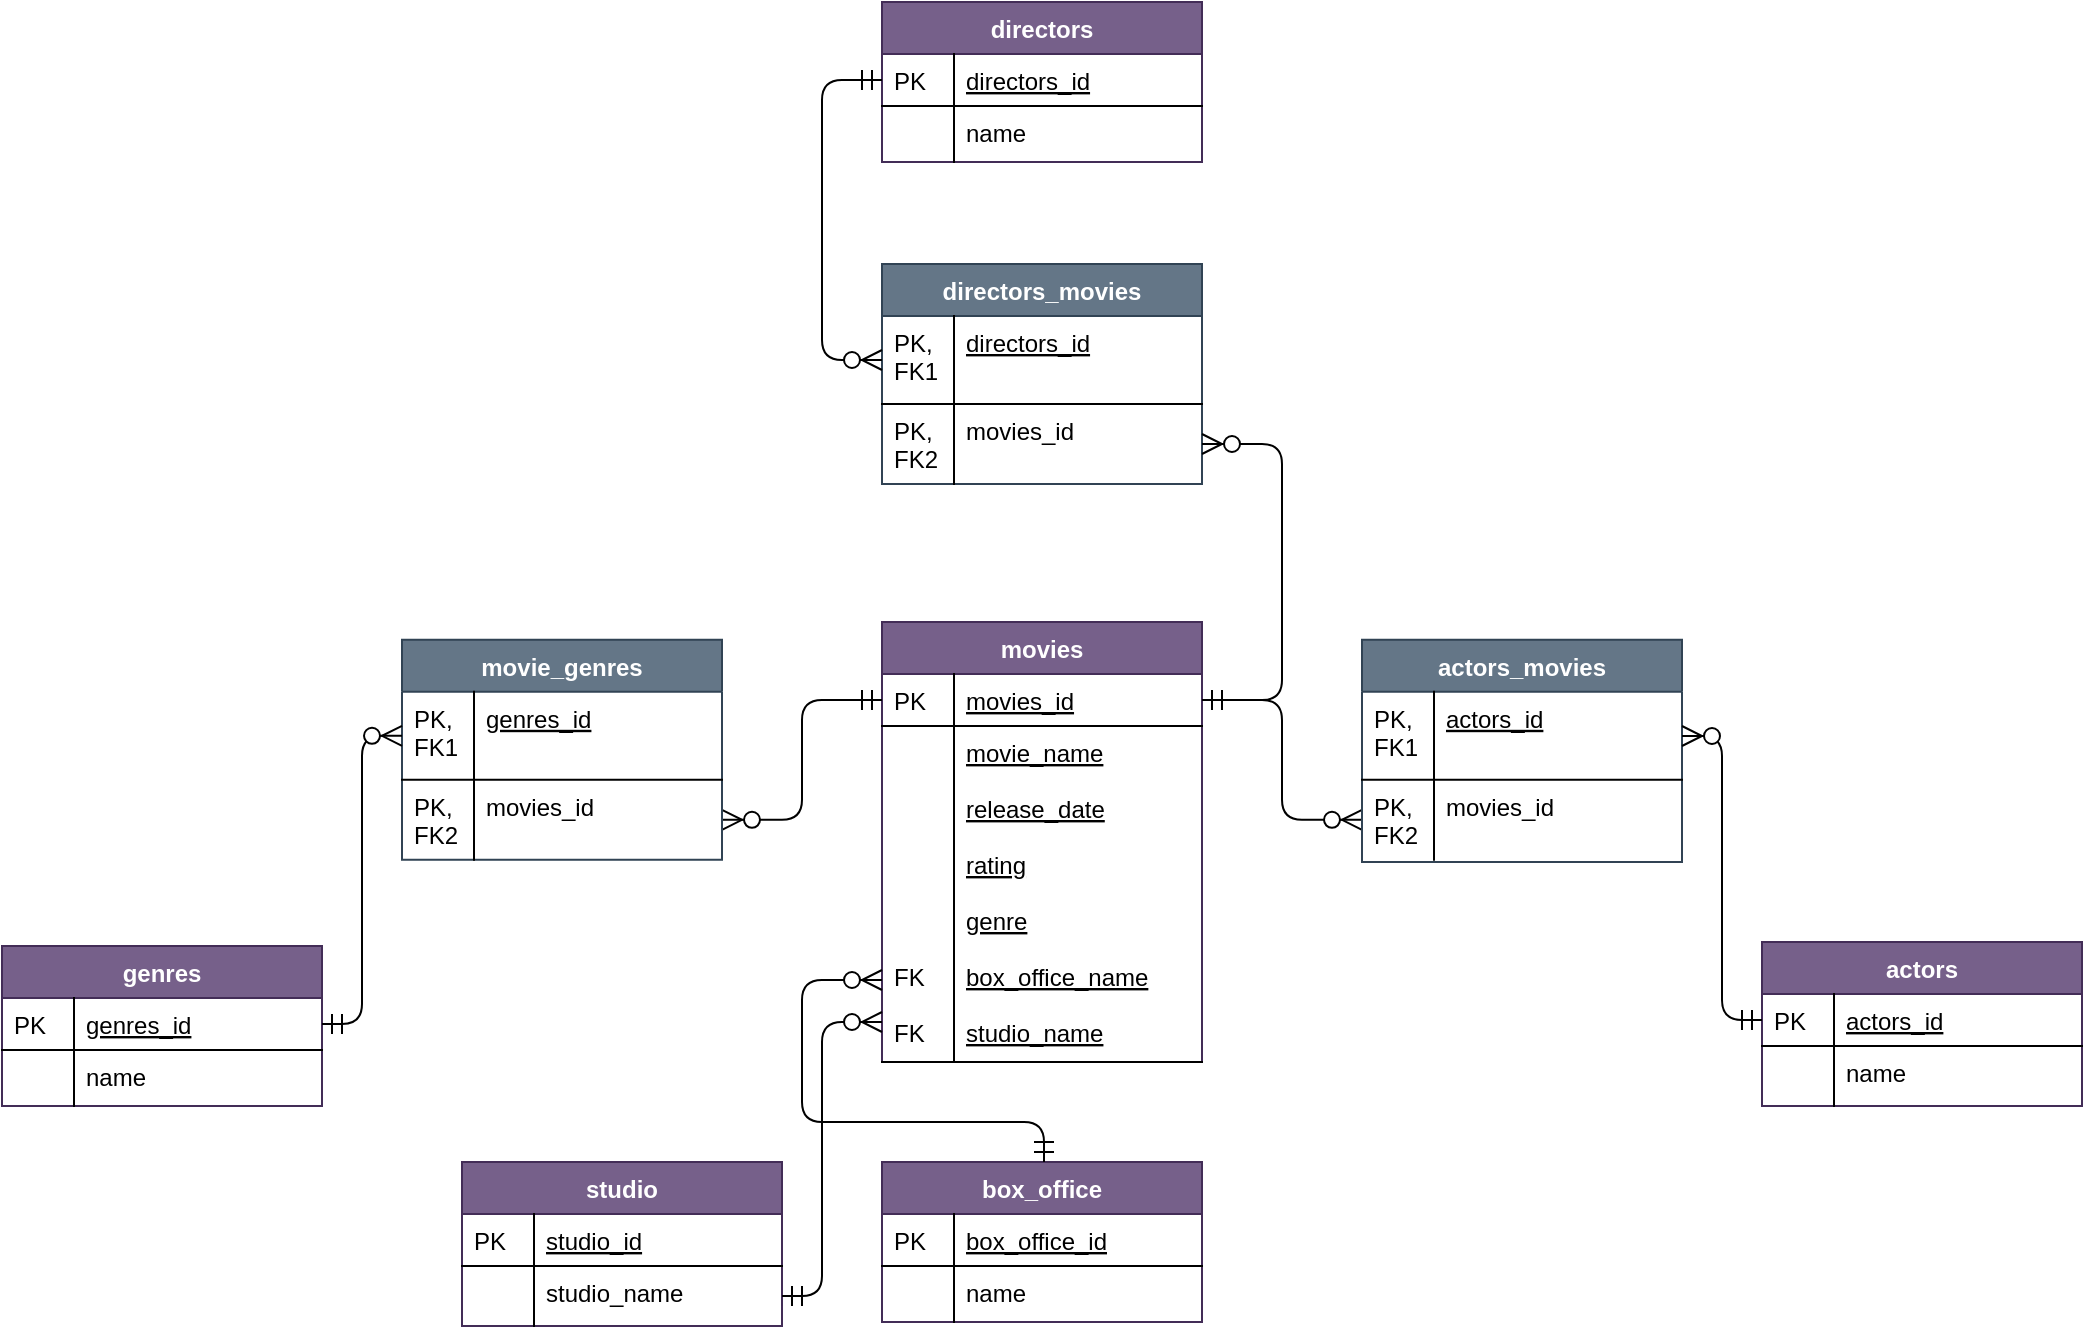 <mxfile version="12.5.6" type="github">
  <diagram id="C5RBs43oDa-KdzZeNtuy" name="Page-1">
    <mxGraphModel dx="930" dy="1304" grid="1" gridSize="10" guides="1" tooltips="1" connect="1" arrows="1" fold="1" page="1" pageScale="1" pageWidth="1600" pageHeight="1200" math="0" shadow="0">
      <root>
        <mxCell id="WIyWlLk6GJQsqaUBKTNV-0"/>
        <mxCell id="WIyWlLk6GJQsqaUBKTNV-1" parent="WIyWlLk6GJQsqaUBKTNV-0"/>
        <mxCell id="zkfFHV4jXpPFQw0GAbJ--51" value="movies" style="swimlane;fontStyle=1;childLayout=stackLayout;horizontal=1;startSize=26;horizontalStack=0;resizeParent=1;resizeLast=0;collapsible=1;marginBottom=0;rounded=0;shadow=0;strokeWidth=1;fillColor=#76608a;strokeColor=#432D57;fontColor=#ffffff;" parent="WIyWlLk6GJQsqaUBKTNV-1" vertex="1">
          <mxGeometry x="840" y="550" width="160" height="220" as="geometry">
            <mxRectangle x="20" y="80" width="160" height="26" as="alternateBounds"/>
          </mxGeometry>
        </mxCell>
        <mxCell id="zkfFHV4jXpPFQw0GAbJ--52" value="movies_id" style="shape=partialRectangle;top=0;left=0;right=0;bottom=1;align=left;verticalAlign=top;fillColor=none;spacingLeft=40;spacingRight=4;overflow=hidden;rotatable=0;points=[[0,0.5],[1,0.5]];portConstraint=eastwest;dropTarget=0;rounded=0;shadow=0;strokeWidth=1;fontStyle=4" parent="zkfFHV4jXpPFQw0GAbJ--51" vertex="1">
          <mxGeometry y="26" width="160" height="26" as="geometry"/>
        </mxCell>
        <mxCell id="zkfFHV4jXpPFQw0GAbJ--53" value="PK" style="shape=partialRectangle;top=0;left=0;bottom=0;fillColor=none;align=left;verticalAlign=top;spacingLeft=4;spacingRight=4;overflow=hidden;rotatable=0;points=[];portConstraint=eastwest;part=1;" parent="zkfFHV4jXpPFQw0GAbJ--52" vertex="1" connectable="0">
          <mxGeometry width="36" height="26" as="geometry"/>
        </mxCell>
        <mxCell id="UjIw9KQWLmSmiXN5XHWD-70" value="movie_name&#xa;&#xa;release_date&#xa;&#xa;rating&#xa;&#xa;genre&#xa;&#xa;box_office_name&#xa;&#xa;studio_name" style="shape=partialRectangle;top=0;left=0;right=0;bottom=1;align=left;verticalAlign=top;fillColor=none;spacingLeft=40;spacingRight=4;overflow=hidden;rotatable=0;points=[[0,0.5],[1,0.5]];portConstraint=eastwest;dropTarget=0;rounded=0;shadow=0;strokeWidth=1;fontStyle=4" parent="zkfFHV4jXpPFQw0GAbJ--51" vertex="1">
          <mxGeometry y="52" width="160" height="168" as="geometry"/>
        </mxCell>
        <mxCell id="UjIw9KQWLmSmiXN5XHWD-71" value="&#xa;&#xa;&#xa;&#xa;&#xa;&#xa;&#xa;&#xa;FK&#xa;&#xa;FK" style="shape=partialRectangle;top=0;left=0;bottom=0;fillColor=none;align=left;verticalAlign=top;spacingLeft=4;spacingRight=4;overflow=hidden;rotatable=0;points=[];portConstraint=eastwest;part=1;" parent="UjIw9KQWLmSmiXN5XHWD-70" vertex="1" connectable="0">
          <mxGeometry width="36" height="168.0" as="geometry"/>
        </mxCell>
        <mxCell id="zkfFHV4jXpPFQw0GAbJ--56" value="directors_movies" style="swimlane;fontStyle=1;childLayout=stackLayout;horizontal=1;startSize=26;horizontalStack=0;resizeParent=1;resizeLast=0;collapsible=1;marginBottom=0;rounded=0;shadow=0;strokeWidth=1;fillColor=#647687;strokeColor=#314354;fontColor=#ffffff;" parent="WIyWlLk6GJQsqaUBKTNV-1" vertex="1">
          <mxGeometry x="840" y="371" width="160" height="110" as="geometry">
            <mxRectangle x="320" y="80" width="160" height="26" as="alternateBounds"/>
          </mxGeometry>
        </mxCell>
        <mxCell id="zkfFHV4jXpPFQw0GAbJ--57" value="directors_id" style="shape=partialRectangle;top=0;left=0;right=0;bottom=1;align=left;verticalAlign=top;fillColor=none;spacingLeft=40;spacingRight=4;overflow=hidden;rotatable=0;points=[[0,0.5],[1,0.5]];portConstraint=eastwest;dropTarget=0;rounded=0;shadow=0;strokeWidth=1;fontStyle=4" parent="zkfFHV4jXpPFQw0GAbJ--56" vertex="1">
          <mxGeometry y="26" width="160" height="44" as="geometry"/>
        </mxCell>
        <mxCell id="zkfFHV4jXpPFQw0GAbJ--58" value="PK,&#xa;FK1" style="shape=partialRectangle;top=0;left=0;bottom=0;fillColor=none;align=left;verticalAlign=top;spacingLeft=4;spacingRight=4;overflow=hidden;rotatable=0;points=[];portConstraint=eastwest;part=1;" parent="zkfFHV4jXpPFQw0GAbJ--57" vertex="1" connectable="0">
          <mxGeometry width="36" height="44" as="geometry"/>
        </mxCell>
        <mxCell id="zkfFHV4jXpPFQw0GAbJ--59" value="movies_id" style="shape=partialRectangle;top=0;left=0;right=0;bottom=0;align=left;verticalAlign=top;fillColor=none;spacingLeft=40;spacingRight=4;overflow=hidden;rotatable=0;points=[[0,0.5],[1,0.5]];portConstraint=eastwest;dropTarget=0;rounded=0;shadow=0;strokeWidth=1;" parent="zkfFHV4jXpPFQw0GAbJ--56" vertex="1">
          <mxGeometry y="70" width="160" height="40" as="geometry"/>
        </mxCell>
        <mxCell id="zkfFHV4jXpPFQw0GAbJ--60" value="PK,&#xa;FK2" style="shape=partialRectangle;top=0;left=0;bottom=0;fillColor=none;align=left;verticalAlign=top;spacingLeft=4;spacingRight=4;overflow=hidden;rotatable=0;points=[];portConstraint=eastwest;part=1;" parent="zkfFHV4jXpPFQw0GAbJ--59" vertex="1" connectable="0">
          <mxGeometry width="36" height="40.0" as="geometry"/>
        </mxCell>
        <mxCell id="zkfFHV4jXpPFQw0GAbJ--64" value="box_office" style="swimlane;fontStyle=1;childLayout=stackLayout;horizontal=1;startSize=26;horizontalStack=0;resizeParent=1;resizeLast=0;collapsible=1;marginBottom=0;rounded=0;shadow=0;strokeWidth=1;fillColor=#76608a;strokeColor=#432D57;fontColor=#ffffff;" parent="WIyWlLk6GJQsqaUBKTNV-1" vertex="1">
          <mxGeometry x="840" y="820" width="160" height="80" as="geometry">
            <mxRectangle x="260" y="270" width="160" height="26" as="alternateBounds"/>
          </mxGeometry>
        </mxCell>
        <mxCell id="zkfFHV4jXpPFQw0GAbJ--65" value="box_office_id" style="shape=partialRectangle;top=0;left=0;right=0;bottom=1;align=left;verticalAlign=top;fillColor=none;spacingLeft=40;spacingRight=4;overflow=hidden;rotatable=0;points=[[0,0.5],[1,0.5]];portConstraint=eastwest;dropTarget=0;rounded=0;shadow=0;strokeWidth=1;fontStyle=4" parent="zkfFHV4jXpPFQw0GAbJ--64" vertex="1">
          <mxGeometry y="26" width="160" height="26" as="geometry"/>
        </mxCell>
        <mxCell id="zkfFHV4jXpPFQw0GAbJ--66" value="PK" style="shape=partialRectangle;top=0;left=0;bottom=0;fillColor=none;align=left;verticalAlign=top;spacingLeft=4;spacingRight=4;overflow=hidden;rotatable=0;points=[];portConstraint=eastwest;part=1;" parent="zkfFHV4jXpPFQw0GAbJ--65" vertex="1" connectable="0">
          <mxGeometry width="36" height="26" as="geometry"/>
        </mxCell>
        <mxCell id="zkfFHV4jXpPFQw0GAbJ--67" value="name" style="shape=partialRectangle;top=0;left=0;right=0;bottom=0;align=left;verticalAlign=top;fillColor=none;spacingLeft=40;spacingRight=4;overflow=hidden;rotatable=0;points=[[0,0.5],[1,0.5]];portConstraint=eastwest;dropTarget=0;rounded=0;shadow=0;strokeWidth=1;" parent="zkfFHV4jXpPFQw0GAbJ--64" vertex="1">
          <mxGeometry y="52" width="160" height="28" as="geometry"/>
        </mxCell>
        <mxCell id="zkfFHV4jXpPFQw0GAbJ--68" value="" style="shape=partialRectangle;top=0;left=0;bottom=0;fillColor=none;align=left;verticalAlign=top;spacingLeft=4;spacingRight=4;overflow=hidden;rotatable=0;points=[];portConstraint=eastwest;part=1;" parent="zkfFHV4jXpPFQw0GAbJ--67" vertex="1" connectable="0">
          <mxGeometry width="36" height="28" as="geometry"/>
        </mxCell>
        <mxCell id="UjIw9KQWLmSmiXN5XHWD-0" value="genres" style="swimlane;fontStyle=1;childLayout=stackLayout;horizontal=1;startSize=26;horizontalStack=0;resizeParent=1;resizeLast=0;collapsible=1;marginBottom=0;rounded=0;shadow=0;strokeWidth=1;fillColor=#76608a;strokeColor=#432D57;fontColor=#ffffff;" parent="WIyWlLk6GJQsqaUBKTNV-1" vertex="1">
          <mxGeometry x="400" y="712" width="160" height="80" as="geometry">
            <mxRectangle x="260" y="270" width="160" height="26" as="alternateBounds"/>
          </mxGeometry>
        </mxCell>
        <mxCell id="UjIw9KQWLmSmiXN5XHWD-1" value="genres_id" style="shape=partialRectangle;top=0;left=0;right=0;bottom=1;align=left;verticalAlign=top;fillColor=none;spacingLeft=40;spacingRight=4;overflow=hidden;rotatable=0;points=[[0,0.5],[1,0.5]];portConstraint=eastwest;dropTarget=0;rounded=0;shadow=0;strokeWidth=1;fontStyle=4" parent="UjIw9KQWLmSmiXN5XHWD-0" vertex="1">
          <mxGeometry y="26" width="160" height="26" as="geometry"/>
        </mxCell>
        <mxCell id="UjIw9KQWLmSmiXN5XHWD-2" value="PK" style="shape=partialRectangle;top=0;left=0;bottom=0;fillColor=none;align=left;verticalAlign=top;spacingLeft=4;spacingRight=4;overflow=hidden;rotatable=0;points=[];portConstraint=eastwest;part=1;" parent="UjIw9KQWLmSmiXN5XHWD-1" vertex="1" connectable="0">
          <mxGeometry width="36" height="26" as="geometry"/>
        </mxCell>
        <mxCell id="UjIw9KQWLmSmiXN5XHWD-3" value="name" style="shape=partialRectangle;top=0;left=0;right=0;bottom=0;align=left;verticalAlign=top;fillColor=none;spacingLeft=40;spacingRight=4;overflow=hidden;rotatable=0;points=[[0,0.5],[1,0.5]];portConstraint=eastwest;dropTarget=0;rounded=0;shadow=0;strokeWidth=1;" parent="UjIw9KQWLmSmiXN5XHWD-0" vertex="1">
          <mxGeometry y="52" width="160" height="28" as="geometry"/>
        </mxCell>
        <mxCell id="UjIw9KQWLmSmiXN5XHWD-4" value="" style="shape=partialRectangle;top=0;left=0;bottom=0;fillColor=none;align=left;verticalAlign=top;spacingLeft=4;spacingRight=4;overflow=hidden;rotatable=0;points=[];portConstraint=eastwest;part=1;" parent="UjIw9KQWLmSmiXN5XHWD-3" vertex="1" connectable="0">
          <mxGeometry width="36" height="28" as="geometry"/>
        </mxCell>
        <mxCell id="UjIw9KQWLmSmiXN5XHWD-7" value="studio" style="swimlane;fontStyle=1;childLayout=stackLayout;horizontal=1;startSize=26;horizontalStack=0;resizeParent=1;resizeLast=0;collapsible=1;marginBottom=0;rounded=0;shadow=0;strokeWidth=1;fillColor=#76608a;strokeColor=#432D57;fontColor=#ffffff;" parent="WIyWlLk6GJQsqaUBKTNV-1" vertex="1">
          <mxGeometry x="630" y="820" width="160" height="82" as="geometry">
            <mxRectangle x="260" y="80" width="160" height="26" as="alternateBounds"/>
          </mxGeometry>
        </mxCell>
        <mxCell id="UjIw9KQWLmSmiXN5XHWD-8" value="studio_id" style="shape=partialRectangle;top=0;left=0;right=0;bottom=1;align=left;verticalAlign=top;fillColor=none;spacingLeft=40;spacingRight=4;overflow=hidden;rotatable=0;points=[[0,0.5],[1,0.5]];portConstraint=eastwest;dropTarget=0;rounded=0;shadow=0;strokeWidth=1;fontStyle=4" parent="UjIw9KQWLmSmiXN5XHWD-7" vertex="1">
          <mxGeometry y="26" width="160" height="26" as="geometry"/>
        </mxCell>
        <mxCell id="UjIw9KQWLmSmiXN5XHWD-9" value="PK" style="shape=partialRectangle;top=0;left=0;bottom=0;fillColor=none;align=left;verticalAlign=top;spacingLeft=4;spacingRight=4;overflow=hidden;rotatable=0;points=[];portConstraint=eastwest;part=1;" parent="UjIw9KQWLmSmiXN5XHWD-8" vertex="1" connectable="0">
          <mxGeometry width="36" height="26" as="geometry"/>
        </mxCell>
        <mxCell id="UjIw9KQWLmSmiXN5XHWD-10" value="studio_name" style="shape=partialRectangle;top=0;left=0;right=0;bottom=0;align=left;verticalAlign=top;fillColor=none;spacingLeft=40;spacingRight=4;overflow=hidden;rotatable=0;points=[[0,0.5],[1,0.5]];portConstraint=eastwest;dropTarget=0;rounded=0;shadow=0;strokeWidth=1;" parent="UjIw9KQWLmSmiXN5XHWD-7" vertex="1">
          <mxGeometry y="52" width="160" height="30" as="geometry"/>
        </mxCell>
        <mxCell id="UjIw9KQWLmSmiXN5XHWD-11" value="" style="shape=partialRectangle;top=0;left=0;bottom=0;fillColor=none;align=left;verticalAlign=top;spacingLeft=4;spacingRight=4;overflow=hidden;rotatable=0;points=[];portConstraint=eastwest;part=1;" parent="UjIw9KQWLmSmiXN5XHWD-10" vertex="1" connectable="0">
          <mxGeometry width="36" height="30" as="geometry"/>
        </mxCell>
        <mxCell id="UjIw9KQWLmSmiXN5XHWD-14" value="actors" style="swimlane;fontStyle=1;childLayout=stackLayout;horizontal=1;startSize=26;horizontalStack=0;resizeParent=1;resizeLast=0;collapsible=1;marginBottom=0;rounded=0;shadow=0;strokeWidth=1;fillColor=#76608a;strokeColor=#432D57;fontColor=#ffffff;" parent="WIyWlLk6GJQsqaUBKTNV-1" vertex="1">
          <mxGeometry x="1280" y="710" width="160" height="82" as="geometry">
            <mxRectangle x="260" y="80" width="160" height="26" as="alternateBounds"/>
          </mxGeometry>
        </mxCell>
        <mxCell id="UjIw9KQWLmSmiXN5XHWD-15" value="actors_id" style="shape=partialRectangle;top=0;left=0;right=0;bottom=1;align=left;verticalAlign=top;fillColor=none;spacingLeft=40;spacingRight=4;overflow=hidden;rotatable=0;points=[[0,0.5],[1,0.5]];portConstraint=eastwest;dropTarget=0;rounded=0;shadow=0;strokeWidth=1;fontStyle=4" parent="UjIw9KQWLmSmiXN5XHWD-14" vertex="1">
          <mxGeometry y="26" width="160" height="26" as="geometry"/>
        </mxCell>
        <mxCell id="UjIw9KQWLmSmiXN5XHWD-16" value="PK" style="shape=partialRectangle;top=0;left=0;bottom=0;fillColor=none;align=left;verticalAlign=top;spacingLeft=4;spacingRight=4;overflow=hidden;rotatable=0;points=[];portConstraint=eastwest;part=1;" parent="UjIw9KQWLmSmiXN5XHWD-15" vertex="1" connectable="0">
          <mxGeometry width="36" height="26" as="geometry"/>
        </mxCell>
        <mxCell id="UjIw9KQWLmSmiXN5XHWD-19" value="name" style="shape=partialRectangle;top=0;left=0;right=0;bottom=0;align=left;verticalAlign=top;fillColor=none;spacingLeft=40;spacingRight=4;overflow=hidden;rotatable=0;points=[[0,0.5],[1,0.5]];portConstraint=eastwest;dropTarget=0;rounded=0;shadow=0;strokeWidth=1;" parent="UjIw9KQWLmSmiXN5XHWD-14" vertex="1">
          <mxGeometry y="52" width="160" height="30" as="geometry"/>
        </mxCell>
        <mxCell id="UjIw9KQWLmSmiXN5XHWD-20" value="" style="shape=partialRectangle;top=0;left=0;bottom=0;fillColor=none;align=left;verticalAlign=top;spacingLeft=4;spacingRight=4;overflow=hidden;rotatable=0;points=[];portConstraint=eastwest;part=1;" parent="UjIw9KQWLmSmiXN5XHWD-19" vertex="1" connectable="0">
          <mxGeometry width="36" height="30" as="geometry"/>
        </mxCell>
        <mxCell id="UjIw9KQWLmSmiXN5XHWD-25" value="" style="edgeStyle=orthogonalEdgeStyle;endArrow=ERzeroToMany;startArrow=ERmandOne;shadow=0;strokeWidth=1;endSize=8;startSize=8;entryX=1;entryY=0.5;entryDx=0;entryDy=0;exitX=0;exitY=0.5;exitDx=0;exitDy=0;" parent="WIyWlLk6GJQsqaUBKTNV-1" source="zkfFHV4jXpPFQw0GAbJ--52" target="UjIw9KQWLmSmiXN5XHWD-59" edge="1">
          <mxGeometry width="100" height="100" relative="1" as="geometry">
            <mxPoint x="750" y="601.93" as="sourcePoint"/>
            <mxPoint x="830" y="601.93" as="targetPoint"/>
            <Array as="points">
              <mxPoint x="800" y="589"/>
              <mxPoint x="800" y="649"/>
            </Array>
          </mxGeometry>
        </mxCell>
        <mxCell id="UjIw9KQWLmSmiXN5XHWD-26" value="" style="edgeStyle=orthogonalEdgeStyle;endArrow=ERzeroToMany;startArrow=ERmandOne;shadow=0;strokeWidth=1;endSize=8;startSize=8;exitX=1;exitY=0.5;exitDx=0;exitDy=0;entryX=0;entryY=0.5;entryDx=0;entryDy=0;" parent="WIyWlLk6GJQsqaUBKTNV-1" source="zkfFHV4jXpPFQw0GAbJ--52" target="UjIw9KQWLmSmiXN5XHWD-53" edge="1">
          <mxGeometry width="100" height="100" relative="1" as="geometry">
            <mxPoint x="990" y="679.667" as="sourcePoint"/>
            <mxPoint x="1080" y="602.01" as="targetPoint"/>
            <Array as="points">
              <mxPoint x="1040" y="589"/>
              <mxPoint x="1040" y="649"/>
            </Array>
          </mxGeometry>
        </mxCell>
        <mxCell id="UjIw9KQWLmSmiXN5XHWD-47" value="" style="edgeStyle=orthogonalEdgeStyle;endArrow=ERzeroToMany;startArrow=ERmandOne;shadow=0;strokeWidth=1;endSize=8;startSize=8;entryX=1;entryY=0.5;entryDx=0;entryDy=0;exitX=1;exitY=0.5;exitDx=0;exitDy=0;" parent="WIyWlLk6GJQsqaUBKTNV-1" source="zkfFHV4jXpPFQw0GAbJ--52" target="zkfFHV4jXpPFQw0GAbJ--59" edge="1">
          <mxGeometry width="100" height="100" relative="1" as="geometry">
            <mxPoint x="1050" y="560" as="sourcePoint"/>
            <mxPoint x="920" y="491" as="targetPoint"/>
            <Array as="points">
              <mxPoint x="1040" y="589"/>
              <mxPoint x="1040" y="461"/>
            </Array>
          </mxGeometry>
        </mxCell>
        <mxCell id="UjIw9KQWLmSmiXN5XHWD-48" value="" style="edgeStyle=orthogonalEdgeStyle;endArrow=ERzeroToMany;startArrow=ERmandOne;shadow=0;strokeWidth=1;endSize=8;startSize=8;" parent="WIyWlLk6GJQsqaUBKTNV-1" edge="1">
          <mxGeometry width="100" height="100" relative="1" as="geometry">
            <mxPoint x="921" y="820" as="sourcePoint"/>
            <mxPoint x="840" y="729" as="targetPoint"/>
            <Array as="points">
              <mxPoint x="921" y="800"/>
              <mxPoint x="800" y="800"/>
              <mxPoint x="800" y="729"/>
            </Array>
          </mxGeometry>
        </mxCell>
        <mxCell id="UjIw9KQWLmSmiXN5XHWD-50" value="actors_movies" style="swimlane;fontStyle=1;childLayout=stackLayout;horizontal=1;startSize=26;horizontalStack=0;resizeParent=1;resizeLast=0;collapsible=1;marginBottom=0;rounded=0;shadow=0;strokeWidth=1;fillColor=#647687;strokeColor=#314354;fontColor=#ffffff;" parent="WIyWlLk6GJQsqaUBKTNV-1" vertex="1">
          <mxGeometry x="1080" y="558.9" width="160" height="111.1" as="geometry">
            <mxRectangle x="260" y="80" width="160" height="26" as="alternateBounds"/>
          </mxGeometry>
        </mxCell>
        <mxCell id="UjIw9KQWLmSmiXN5XHWD-51" value="actors_id" style="shape=partialRectangle;top=0;left=0;right=0;bottom=1;align=left;verticalAlign=top;fillColor=none;spacingLeft=40;spacingRight=4;overflow=hidden;rotatable=0;points=[[0,0.5],[1,0.5]];portConstraint=eastwest;dropTarget=0;rounded=0;shadow=0;strokeWidth=1;fontStyle=4" parent="UjIw9KQWLmSmiXN5XHWD-50" vertex="1">
          <mxGeometry y="26" width="160" height="44" as="geometry"/>
        </mxCell>
        <mxCell id="UjIw9KQWLmSmiXN5XHWD-52" value="PK,&#xa;FK1" style="shape=partialRectangle;top=0;left=0;bottom=0;fillColor=none;align=left;verticalAlign=top;spacingLeft=4;spacingRight=4;overflow=hidden;rotatable=0;points=[];portConstraint=eastwest;part=1;" parent="UjIw9KQWLmSmiXN5XHWD-51" vertex="1" connectable="0">
          <mxGeometry width="36" height="44" as="geometry"/>
        </mxCell>
        <mxCell id="UjIw9KQWLmSmiXN5XHWD-53" value="movies_id" style="shape=partialRectangle;top=0;left=0;right=0;bottom=0;align=left;verticalAlign=top;fillColor=none;spacingLeft=40;spacingRight=4;overflow=hidden;rotatable=0;points=[[0,0.5],[1,0.5]];portConstraint=eastwest;dropTarget=0;rounded=0;shadow=0;strokeWidth=1;" parent="UjIw9KQWLmSmiXN5XHWD-50" vertex="1">
          <mxGeometry y="70" width="160" height="40" as="geometry"/>
        </mxCell>
        <mxCell id="UjIw9KQWLmSmiXN5XHWD-54" value="PK,&#xa;FK2" style="shape=partialRectangle;top=0;left=0;bottom=0;fillColor=none;align=left;verticalAlign=top;spacingLeft=4;spacingRight=4;overflow=hidden;rotatable=0;points=[];portConstraint=eastwest;part=1;" parent="UjIw9KQWLmSmiXN5XHWD-53" vertex="1" connectable="0">
          <mxGeometry width="36" height="40" as="geometry"/>
        </mxCell>
        <mxCell id="UjIw9KQWLmSmiXN5XHWD-56" value="movie_genres" style="swimlane;fontStyle=1;childLayout=stackLayout;horizontal=1;startSize=26;horizontalStack=0;resizeParent=1;resizeLast=0;collapsible=1;marginBottom=0;rounded=0;shadow=0;strokeWidth=1;fillColor=#647687;strokeColor=#314354;fontColor=#ffffff;" parent="WIyWlLk6GJQsqaUBKTNV-1" vertex="1">
          <mxGeometry x="600" y="558.9" width="160" height="110" as="geometry">
            <mxRectangle x="260" y="270" width="160" height="26" as="alternateBounds"/>
          </mxGeometry>
        </mxCell>
        <mxCell id="UjIw9KQWLmSmiXN5XHWD-57" value="genres_id" style="shape=partialRectangle;top=0;left=0;right=0;bottom=1;align=left;verticalAlign=top;fillColor=none;spacingLeft=40;spacingRight=4;overflow=hidden;rotatable=0;points=[[0,0.5],[1,0.5]];portConstraint=eastwest;dropTarget=0;rounded=0;shadow=0;strokeWidth=1;fontStyle=4" parent="UjIw9KQWLmSmiXN5XHWD-56" vertex="1">
          <mxGeometry y="26" width="160" height="44" as="geometry"/>
        </mxCell>
        <mxCell id="UjIw9KQWLmSmiXN5XHWD-58" value="PK,&#xa;FK1" style="shape=partialRectangle;top=0;left=0;bottom=0;fillColor=none;align=left;verticalAlign=top;spacingLeft=4;spacingRight=4;overflow=hidden;rotatable=0;points=[];portConstraint=eastwest;part=1;" parent="UjIw9KQWLmSmiXN5XHWD-57" vertex="1" connectable="0">
          <mxGeometry width="36" height="44" as="geometry"/>
        </mxCell>
        <mxCell id="UjIw9KQWLmSmiXN5XHWD-59" value="movies_id" style="shape=partialRectangle;top=0;left=0;right=0;bottom=0;align=left;verticalAlign=top;fillColor=none;spacingLeft=40;spacingRight=4;overflow=hidden;rotatable=0;points=[[0,0.5],[1,0.5]];portConstraint=eastwest;dropTarget=0;rounded=0;shadow=0;strokeWidth=1;" parent="UjIw9KQWLmSmiXN5XHWD-56" vertex="1">
          <mxGeometry y="70" width="160" height="40" as="geometry"/>
        </mxCell>
        <mxCell id="UjIw9KQWLmSmiXN5XHWD-60" value="PK,&#xa;FK2" style="shape=partialRectangle;top=0;left=0;bottom=0;fillColor=none;align=left;verticalAlign=top;spacingLeft=4;spacingRight=4;overflow=hidden;rotatable=0;points=[];portConstraint=eastwest;part=1;" parent="UjIw9KQWLmSmiXN5XHWD-59" vertex="1" connectable="0">
          <mxGeometry width="36" height="40.0" as="geometry"/>
        </mxCell>
        <mxCell id="UjIw9KQWLmSmiXN5XHWD-61" value="" style="edgeStyle=orthogonalEdgeStyle;endArrow=ERzeroToMany;startArrow=ERmandOne;shadow=0;strokeWidth=1;endSize=8;startSize=8;entryX=0;entryY=0.5;entryDx=0;entryDy=0;exitX=1;exitY=0.5;exitDx=0;exitDy=0;" parent="WIyWlLk6GJQsqaUBKTNV-1" source="UjIw9KQWLmSmiXN5XHWD-1" target="UjIw9KQWLmSmiXN5XHWD-57" edge="1">
          <mxGeometry width="100" height="100" relative="1" as="geometry">
            <mxPoint x="540" y="670" as="sourcePoint"/>
            <mxPoint x="440" y="619.997" as="targetPoint"/>
            <Array as="points">
              <mxPoint x="580" y="751"/>
              <mxPoint x="580" y="607"/>
            </Array>
          </mxGeometry>
        </mxCell>
        <mxCell id="UjIw9KQWLmSmiXN5XHWD-64" value="directors" style="swimlane;fontStyle=1;childLayout=stackLayout;horizontal=1;startSize=26;horizontalStack=0;resizeParent=1;resizeLast=0;collapsible=1;marginBottom=0;rounded=0;shadow=0;strokeWidth=1;fillColor=#76608a;strokeColor=#432D57;fontColor=#ffffff;" parent="WIyWlLk6GJQsqaUBKTNV-1" vertex="1">
          <mxGeometry x="840" y="240" width="160" height="80" as="geometry">
            <mxRectangle x="320" y="80" width="160" height="26" as="alternateBounds"/>
          </mxGeometry>
        </mxCell>
        <mxCell id="UjIw9KQWLmSmiXN5XHWD-65" value="directors_id" style="shape=partialRectangle;top=0;left=0;right=0;bottom=1;align=left;verticalAlign=top;fillColor=none;spacingLeft=40;spacingRight=4;overflow=hidden;rotatable=0;points=[[0,0.5],[1,0.5]];portConstraint=eastwest;dropTarget=0;rounded=0;shadow=0;strokeWidth=1;fontStyle=4" parent="UjIw9KQWLmSmiXN5XHWD-64" vertex="1">
          <mxGeometry y="26" width="160" height="26" as="geometry"/>
        </mxCell>
        <mxCell id="UjIw9KQWLmSmiXN5XHWD-66" value="PK" style="shape=partialRectangle;top=0;left=0;bottom=0;fillColor=none;align=left;verticalAlign=top;spacingLeft=4;spacingRight=4;overflow=hidden;rotatable=0;points=[];portConstraint=eastwest;part=1;" parent="UjIw9KQWLmSmiXN5XHWD-65" vertex="1" connectable="0">
          <mxGeometry width="36" height="26" as="geometry"/>
        </mxCell>
        <mxCell id="UjIw9KQWLmSmiXN5XHWD-67" value="name" style="shape=partialRectangle;top=0;left=0;right=0;bottom=0;align=left;verticalAlign=top;fillColor=none;spacingLeft=40;spacingRight=4;overflow=hidden;rotatable=0;points=[[0,0.5],[1,0.5]];portConstraint=eastwest;dropTarget=0;rounded=0;shadow=0;strokeWidth=1;" parent="UjIw9KQWLmSmiXN5XHWD-64" vertex="1">
          <mxGeometry y="52" width="160" height="28" as="geometry"/>
        </mxCell>
        <mxCell id="UjIw9KQWLmSmiXN5XHWD-68" value="" style="shape=partialRectangle;top=0;left=0;bottom=0;fillColor=none;align=left;verticalAlign=top;spacingLeft=4;spacingRight=4;overflow=hidden;rotatable=0;points=[];portConstraint=eastwest;part=1;" parent="UjIw9KQWLmSmiXN5XHWD-67" vertex="1" connectable="0">
          <mxGeometry width="36" height="28" as="geometry"/>
        </mxCell>
        <mxCell id="UjIw9KQWLmSmiXN5XHWD-69" value="" style="edgeStyle=orthogonalEdgeStyle;endArrow=ERzeroToMany;startArrow=ERmandOne;shadow=0;strokeWidth=1;endSize=8;startSize=8;entryX=0;entryY=0.5;entryDx=0;entryDy=0;exitX=0;exitY=0.5;exitDx=0;exitDy=0;" parent="WIyWlLk6GJQsqaUBKTNV-1" source="UjIw9KQWLmSmiXN5XHWD-65" target="zkfFHV4jXpPFQw0GAbJ--57" edge="1">
          <mxGeometry width="100" height="100" relative="1" as="geometry">
            <mxPoint x="820" y="309" as="sourcePoint"/>
            <mxPoint x="919.72" y="320.89" as="targetPoint"/>
            <Array as="points">
              <mxPoint x="810" y="279"/>
              <mxPoint x="810" y="419"/>
            </Array>
          </mxGeometry>
        </mxCell>
        <mxCell id="UjIw9KQWLmSmiXN5XHWD-55" value="" style="edgeStyle=orthogonalEdgeStyle;endArrow=ERzeroToMany;startArrow=ERmandOne;shadow=0;strokeWidth=1;endSize=8;startSize=8;exitX=0;exitY=0.5;exitDx=0;exitDy=0;" parent="WIyWlLk6GJQsqaUBKTNV-1" source="UjIw9KQWLmSmiXN5XHWD-15" target="UjIw9KQWLmSmiXN5XHWD-51" edge="1">
          <mxGeometry width="100" height="100" relative="1" as="geometry">
            <mxPoint x="1117.591" y="717.931" as="sourcePoint"/>
            <mxPoint x="1240" y="610" as="targetPoint"/>
            <Array as="points">
              <mxPoint x="1260" y="749"/>
              <mxPoint x="1260" y="607"/>
            </Array>
          </mxGeometry>
        </mxCell>
        <mxCell id="vnL1h_nSr0pZEXRhL6bA-6" value="" style="edgeStyle=orthogonalEdgeStyle;endArrow=ERzeroToMany;startArrow=ERmandOne;shadow=0;strokeWidth=1;endSize=8;startSize=8;exitX=1;exitY=0.5;exitDx=0;exitDy=0;" parent="WIyWlLk6GJQsqaUBKTNV-1" source="UjIw9KQWLmSmiXN5XHWD-10" edge="1">
          <mxGeometry width="100" height="100" relative="1" as="geometry">
            <mxPoint x="920.83" y="841.663" as="sourcePoint"/>
            <mxPoint x="840" y="750" as="targetPoint"/>
            <Array as="points">
              <mxPoint x="810" y="887"/>
              <mxPoint x="810" y="750"/>
            </Array>
          </mxGeometry>
        </mxCell>
      </root>
    </mxGraphModel>
  </diagram>
</mxfile>
